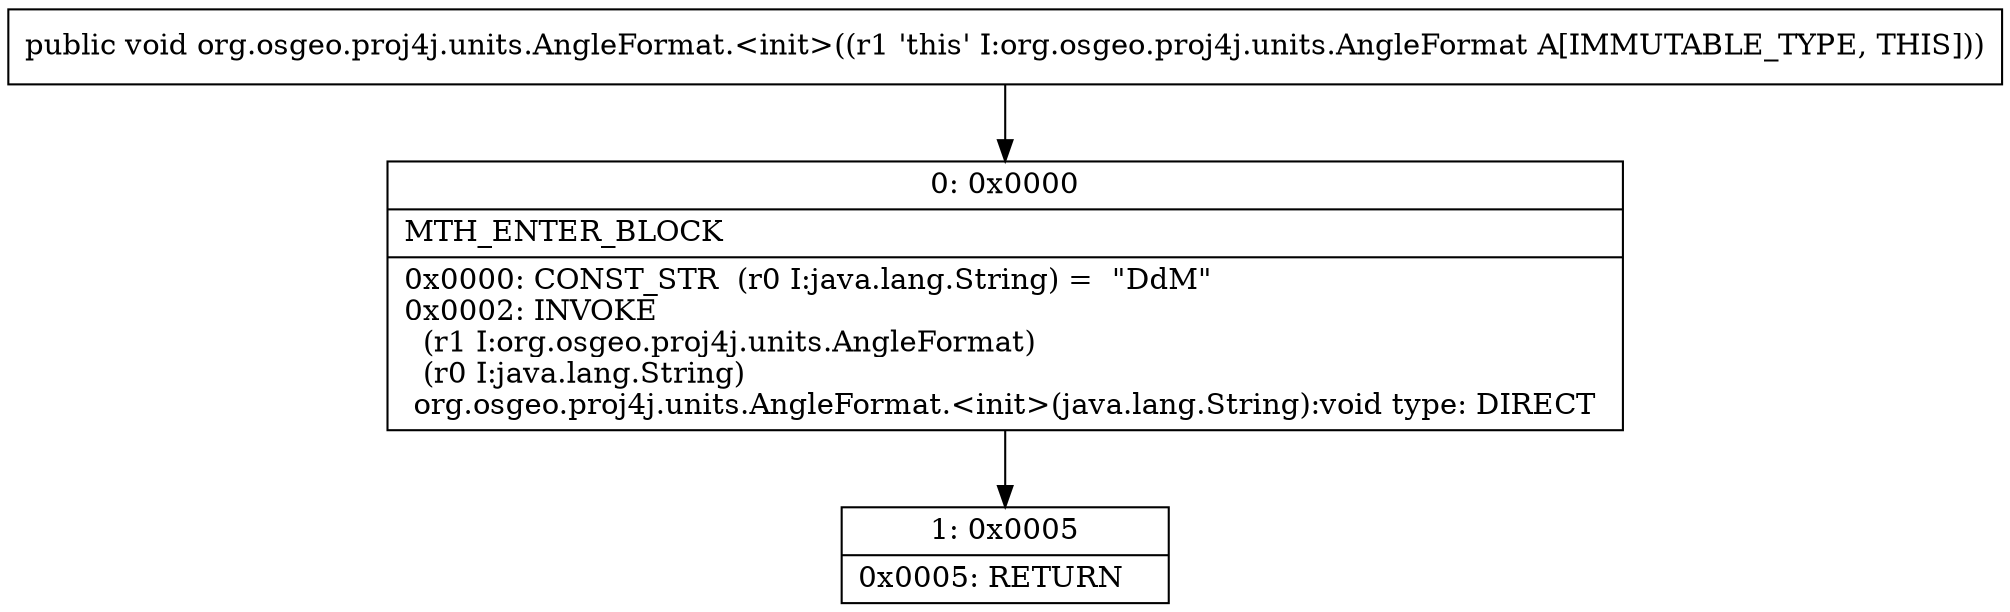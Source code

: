 digraph "CFG fororg.osgeo.proj4j.units.AngleFormat.\<init\>()V" {
Node_0 [shape=record,label="{0\:\ 0x0000|MTH_ENTER_BLOCK\l|0x0000: CONST_STR  (r0 I:java.lang.String) =  \"DdM\" \l0x0002: INVOKE  \l  (r1 I:org.osgeo.proj4j.units.AngleFormat)\l  (r0 I:java.lang.String)\l org.osgeo.proj4j.units.AngleFormat.\<init\>(java.lang.String):void type: DIRECT \l}"];
Node_1 [shape=record,label="{1\:\ 0x0005|0x0005: RETURN   \l}"];
MethodNode[shape=record,label="{public void org.osgeo.proj4j.units.AngleFormat.\<init\>((r1 'this' I:org.osgeo.proj4j.units.AngleFormat A[IMMUTABLE_TYPE, THIS])) }"];
MethodNode -> Node_0;
Node_0 -> Node_1;
}

